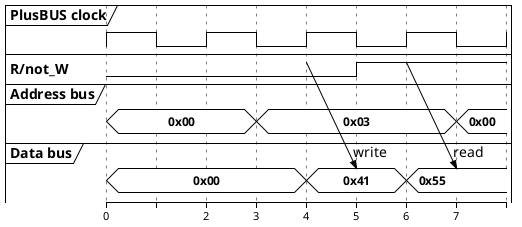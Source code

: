 @startuml
!theme plain

clock "PlusBUS clock" as com_clk with period 2
binary "R/not_W" as r_nw
concise "Address bus" as ab
concise "Data bus" as db


@0
ab is "0x00"
db is "0x00"
r_nw is 0

@3
ab is "0x03"
r_nw is 0

@4
db is "0x41"
r_nw -> db@+1 : write

@5
r_nw is 1

@6
db is "0x55"
r_nw -> db@+1 : read

@7
ab is "0x00"

@enduml
